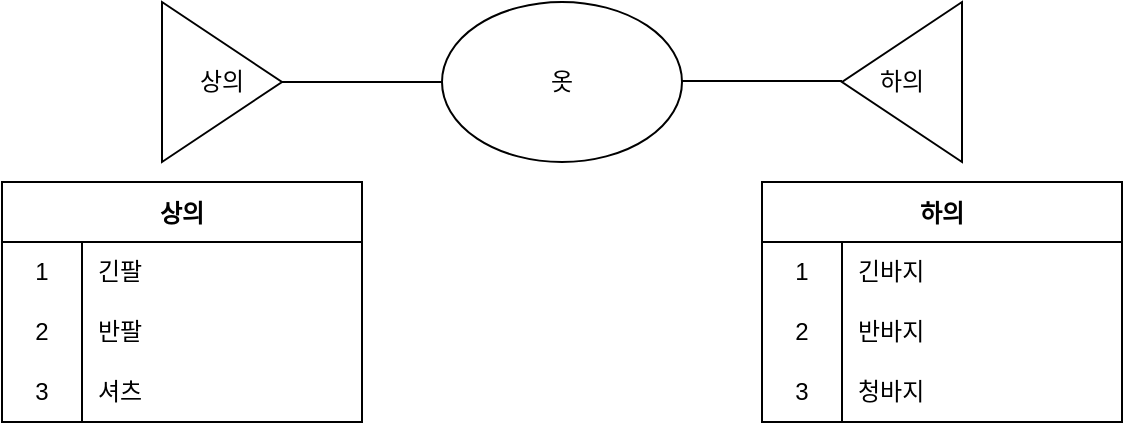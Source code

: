 <mxfile version="20.2.4" type="device"><diagram id="db-j3AexO_FrQbClEJCS" name="페이지-1"><mxGraphModel dx="1422" dy="705" grid="1" gridSize="10" guides="1" tooltips="1" connect="1" arrows="1" fold="1" page="1" pageScale="1" pageWidth="827" pageHeight="1169" math="0" shadow="0"><root><mxCell id="0"/><mxCell id="1" parent="0"/><mxCell id="vg3N9XCMEi9rUyT_XcdC-1" value="옷" style="ellipse;whiteSpace=wrap;html=1;" vertex="1" parent="1"><mxGeometry x="360" y="320" width="120" height="80" as="geometry"/></mxCell><mxCell id="vg3N9XCMEi9rUyT_XcdC-2" value="상의" style="triangle;whiteSpace=wrap;html=1;" vertex="1" parent="1"><mxGeometry x="220" y="320" width="60" height="80" as="geometry"/></mxCell><mxCell id="vg3N9XCMEi9rUyT_XcdC-3" value="" style="triangle;whiteSpace=wrap;html=1;rotation=-180;" vertex="1" parent="1"><mxGeometry x="560" y="320" width="60" height="80" as="geometry"/></mxCell><mxCell id="vg3N9XCMEi9rUyT_XcdC-8" value="" style="endArrow=none;html=1;rounded=0;entryX=1;entryY=0.5;entryDx=0;entryDy=0;exitX=0;exitY=0.5;exitDx=0;exitDy=0;" edge="1" parent="1" source="vg3N9XCMEi9rUyT_XcdC-1" target="vg3N9XCMEi9rUyT_XcdC-2"><mxGeometry width="50" height="50" relative="1" as="geometry"><mxPoint x="390" y="390" as="sourcePoint"/><mxPoint x="440" y="340" as="targetPoint"/></mxGeometry></mxCell><mxCell id="vg3N9XCMEi9rUyT_XcdC-9" value="" style="endArrow=none;html=1;rounded=0;entryX=1;entryY=0.5;entryDx=0;entryDy=0;exitX=0;exitY=0.5;exitDx=0;exitDy=0;" edge="1" parent="1" source="vg3N9XCMEi9rUyT_XcdC-1" target="vg3N9XCMEi9rUyT_XcdC-2"><mxGeometry width="50" height="50" relative="1" as="geometry"><mxPoint x="360" y="360" as="sourcePoint"/><mxPoint x="280" y="360" as="targetPoint"/><Array as="points"><mxPoint x="340" y="360"/></Array></mxGeometry></mxCell><mxCell id="vg3N9XCMEi9rUyT_XcdC-10" value="" style="endArrow=none;html=1;rounded=0;entryX=1;entryY=0.5;entryDx=0;entryDy=0;exitX=0;exitY=0.5;exitDx=0;exitDy=0;" edge="1" parent="1"><mxGeometry width="50" height="50" relative="1" as="geometry"><mxPoint x="560" y="359.5" as="sourcePoint"/><mxPoint x="480" y="359.5" as="targetPoint"/><Array as="points"><mxPoint x="540" y="359.5"/></Array></mxGeometry></mxCell><mxCell id="vg3N9XCMEi9rUyT_XcdC-14" value="하의" style="text;html=1;strokeColor=none;fillColor=none;align=center;verticalAlign=middle;whiteSpace=wrap;rounded=0;" vertex="1" parent="1"><mxGeometry x="560" y="345" width="60" height="30" as="geometry"/></mxCell><mxCell id="vg3N9XCMEi9rUyT_XcdC-56" value="상의" style="shape=table;startSize=30;container=1;collapsible=0;childLayout=tableLayout;fixedRows=1;rowLines=0;fontStyle=1;" vertex="1" parent="1"><mxGeometry x="140" y="410" width="180" height="120" as="geometry"/></mxCell><mxCell id="vg3N9XCMEi9rUyT_XcdC-57" value="" style="shape=tableRow;horizontal=0;startSize=0;swimlaneHead=0;swimlaneBody=0;top=0;left=0;bottom=0;right=0;collapsible=0;dropTarget=0;fillColor=none;points=[[0,0.5],[1,0.5]];portConstraint=eastwest;" vertex="1" parent="vg3N9XCMEi9rUyT_XcdC-56"><mxGeometry y="30" width="180" height="30" as="geometry"/></mxCell><mxCell id="vg3N9XCMEi9rUyT_XcdC-58" value="1" style="shape=partialRectangle;html=1;whiteSpace=wrap;connectable=0;fillColor=none;top=0;left=0;bottom=0;right=0;overflow=hidden;pointerEvents=1;" vertex="1" parent="vg3N9XCMEi9rUyT_XcdC-57"><mxGeometry width="40" height="30" as="geometry"><mxRectangle width="40" height="30" as="alternateBounds"/></mxGeometry></mxCell><mxCell id="vg3N9XCMEi9rUyT_XcdC-59" value="긴팔" style="shape=partialRectangle;html=1;whiteSpace=wrap;connectable=0;fillColor=none;top=0;left=0;bottom=0;right=0;align=left;spacingLeft=6;overflow=hidden;" vertex="1" parent="vg3N9XCMEi9rUyT_XcdC-57"><mxGeometry x="40" width="140" height="30" as="geometry"><mxRectangle width="140" height="30" as="alternateBounds"/></mxGeometry></mxCell><mxCell id="vg3N9XCMEi9rUyT_XcdC-60" value="" style="shape=tableRow;horizontal=0;startSize=0;swimlaneHead=0;swimlaneBody=0;top=0;left=0;bottom=0;right=0;collapsible=0;dropTarget=0;fillColor=none;points=[[0,0.5],[1,0.5]];portConstraint=eastwest;" vertex="1" parent="vg3N9XCMEi9rUyT_XcdC-56"><mxGeometry y="60" width="180" height="30" as="geometry"/></mxCell><mxCell id="vg3N9XCMEi9rUyT_XcdC-61" value="2" style="shape=partialRectangle;html=1;whiteSpace=wrap;connectable=0;fillColor=none;top=0;left=0;bottom=0;right=0;overflow=hidden;" vertex="1" parent="vg3N9XCMEi9rUyT_XcdC-60"><mxGeometry width="40" height="30" as="geometry"><mxRectangle width="40" height="30" as="alternateBounds"/></mxGeometry></mxCell><mxCell id="vg3N9XCMEi9rUyT_XcdC-62" value="반팔" style="shape=partialRectangle;html=1;whiteSpace=wrap;connectable=0;fillColor=none;top=0;left=0;bottom=0;right=0;align=left;spacingLeft=6;overflow=hidden;" vertex="1" parent="vg3N9XCMEi9rUyT_XcdC-60"><mxGeometry x="40" width="140" height="30" as="geometry"><mxRectangle width="140" height="30" as="alternateBounds"/></mxGeometry></mxCell><mxCell id="vg3N9XCMEi9rUyT_XcdC-63" value="" style="shape=tableRow;horizontal=0;startSize=0;swimlaneHead=0;swimlaneBody=0;top=0;left=0;bottom=0;right=0;collapsible=0;dropTarget=0;fillColor=none;points=[[0,0.5],[1,0.5]];portConstraint=eastwest;" vertex="1" parent="vg3N9XCMEi9rUyT_XcdC-56"><mxGeometry y="90" width="180" height="30" as="geometry"/></mxCell><mxCell id="vg3N9XCMEi9rUyT_XcdC-64" value="3" style="shape=partialRectangle;html=1;whiteSpace=wrap;connectable=0;fillColor=none;top=0;left=0;bottom=0;right=0;overflow=hidden;" vertex="1" parent="vg3N9XCMEi9rUyT_XcdC-63"><mxGeometry width="40" height="30" as="geometry"><mxRectangle width="40" height="30" as="alternateBounds"/></mxGeometry></mxCell><mxCell id="vg3N9XCMEi9rUyT_XcdC-65" value="셔츠" style="shape=partialRectangle;html=1;whiteSpace=wrap;connectable=0;fillColor=none;top=0;left=0;bottom=0;right=0;align=left;spacingLeft=6;overflow=hidden;" vertex="1" parent="vg3N9XCMEi9rUyT_XcdC-63"><mxGeometry x="40" width="140" height="30" as="geometry"><mxRectangle width="140" height="30" as="alternateBounds"/></mxGeometry></mxCell><mxCell id="vg3N9XCMEi9rUyT_XcdC-69" value="하의" style="shape=table;startSize=30;container=1;collapsible=0;childLayout=tableLayout;fixedRows=1;rowLines=0;fontStyle=1;" vertex="1" parent="1"><mxGeometry x="520" y="410" width="180" height="120" as="geometry"/></mxCell><mxCell id="vg3N9XCMEi9rUyT_XcdC-70" value="" style="shape=tableRow;horizontal=0;startSize=0;swimlaneHead=0;swimlaneBody=0;top=0;left=0;bottom=0;right=0;collapsible=0;dropTarget=0;fillColor=none;points=[[0,0.5],[1,0.5]];portConstraint=eastwest;" vertex="1" parent="vg3N9XCMEi9rUyT_XcdC-69"><mxGeometry y="30" width="180" height="30" as="geometry"/></mxCell><mxCell id="vg3N9XCMEi9rUyT_XcdC-71" value="1" style="shape=partialRectangle;html=1;whiteSpace=wrap;connectable=0;fillColor=none;top=0;left=0;bottom=0;right=0;overflow=hidden;pointerEvents=1;" vertex="1" parent="vg3N9XCMEi9rUyT_XcdC-70"><mxGeometry width="40" height="30" as="geometry"><mxRectangle width="40" height="30" as="alternateBounds"/></mxGeometry></mxCell><mxCell id="vg3N9XCMEi9rUyT_XcdC-72" value="긴바지" style="shape=partialRectangle;html=1;whiteSpace=wrap;connectable=0;fillColor=none;top=0;left=0;bottom=0;right=0;align=left;spacingLeft=6;overflow=hidden;" vertex="1" parent="vg3N9XCMEi9rUyT_XcdC-70"><mxGeometry x="40" width="140" height="30" as="geometry"><mxRectangle width="140" height="30" as="alternateBounds"/></mxGeometry></mxCell><mxCell id="vg3N9XCMEi9rUyT_XcdC-73" value="" style="shape=tableRow;horizontal=0;startSize=0;swimlaneHead=0;swimlaneBody=0;top=0;left=0;bottom=0;right=0;collapsible=0;dropTarget=0;fillColor=none;points=[[0,0.5],[1,0.5]];portConstraint=eastwest;" vertex="1" parent="vg3N9XCMEi9rUyT_XcdC-69"><mxGeometry y="60" width="180" height="30" as="geometry"/></mxCell><mxCell id="vg3N9XCMEi9rUyT_XcdC-74" value="2" style="shape=partialRectangle;html=1;whiteSpace=wrap;connectable=0;fillColor=none;top=0;left=0;bottom=0;right=0;overflow=hidden;" vertex="1" parent="vg3N9XCMEi9rUyT_XcdC-73"><mxGeometry width="40" height="30" as="geometry"><mxRectangle width="40" height="30" as="alternateBounds"/></mxGeometry></mxCell><mxCell id="vg3N9XCMEi9rUyT_XcdC-75" value="반바지" style="shape=partialRectangle;html=1;whiteSpace=wrap;connectable=0;fillColor=none;top=0;left=0;bottom=0;right=0;align=left;spacingLeft=6;overflow=hidden;" vertex="1" parent="vg3N9XCMEi9rUyT_XcdC-73"><mxGeometry x="40" width="140" height="30" as="geometry"><mxRectangle width="140" height="30" as="alternateBounds"/></mxGeometry></mxCell><mxCell id="vg3N9XCMEi9rUyT_XcdC-76" value="" style="shape=tableRow;horizontal=0;startSize=0;swimlaneHead=0;swimlaneBody=0;top=0;left=0;bottom=0;right=0;collapsible=0;dropTarget=0;fillColor=none;points=[[0,0.5],[1,0.5]];portConstraint=eastwest;" vertex="1" parent="vg3N9XCMEi9rUyT_XcdC-69"><mxGeometry y="90" width="180" height="30" as="geometry"/></mxCell><mxCell id="vg3N9XCMEi9rUyT_XcdC-77" value="3" style="shape=partialRectangle;html=1;whiteSpace=wrap;connectable=0;fillColor=none;top=0;left=0;bottom=0;right=0;overflow=hidden;" vertex="1" parent="vg3N9XCMEi9rUyT_XcdC-76"><mxGeometry width="40" height="30" as="geometry"><mxRectangle width="40" height="30" as="alternateBounds"/></mxGeometry></mxCell><mxCell id="vg3N9XCMEi9rUyT_XcdC-78" value="청바지" style="shape=partialRectangle;html=1;whiteSpace=wrap;connectable=0;fillColor=none;top=0;left=0;bottom=0;right=0;align=left;spacingLeft=6;overflow=hidden;" vertex="1" parent="vg3N9XCMEi9rUyT_XcdC-76"><mxGeometry x="40" width="140" height="30" as="geometry"><mxRectangle width="140" height="30" as="alternateBounds"/></mxGeometry></mxCell></root></mxGraphModel></diagram></mxfile>